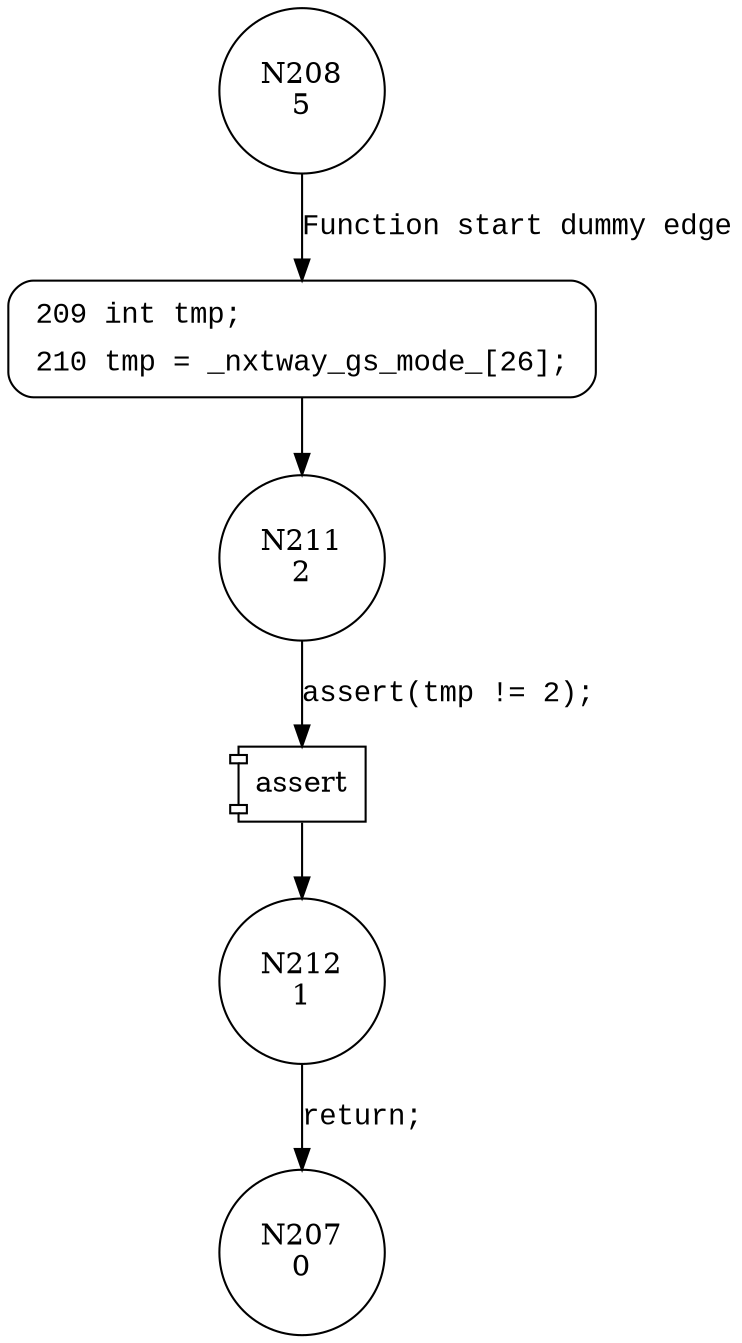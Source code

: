 digraph __startrek_user_final {
208 [shape="circle" label="N208\n5"]
209 [shape="circle" label="N209\n4"]
211 [shape="circle" label="N211\n2"]
212 [shape="circle" label="N212\n1"]
207 [shape="circle" label="N207\n0"]
209 [style="filled,bold" penwidth="1" fillcolor="white" fontname="Courier New" shape="Mrecord" label=<<table border="0" cellborder="0" cellpadding="3" bgcolor="white"><tr><td align="right">209</td><td align="left">int tmp;</td></tr><tr><td align="right">210</td><td align="left">tmp = _nxtway_gs_mode_[26];</td></tr></table>>]
209 -> 211[label=""]
208 -> 209 [label="Function start dummy edge" fontname="Courier New"]
100059 [shape="component" label="assert"]
211 -> 100059 [label="assert(tmp != 2);" fontname="Courier New"]
100059 -> 212 [label="" fontname="Courier New"]
212 -> 207 [label="return;" fontname="Courier New"]
}